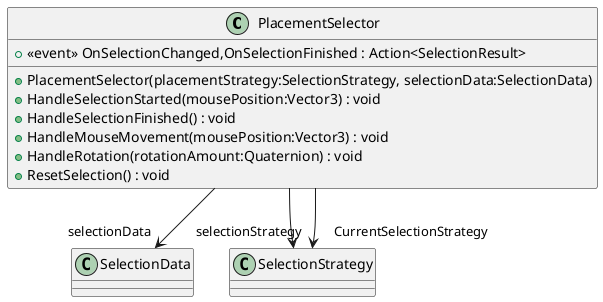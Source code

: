 @startuml
class PlacementSelector {
    +  <<event>> OnSelectionChanged,OnSelectionFinished : Action<SelectionResult> 
    + PlacementSelector(placementStrategy:SelectionStrategy, selectionData:SelectionData)
    + HandleSelectionStarted(mousePosition:Vector3) : void
    + HandleSelectionFinished() : void
    + HandleMouseMovement(mousePosition:Vector3) : void
    + HandleRotation(rotationAmount:Quaternion) : void
    + ResetSelection() : void
}
PlacementSelector --> "selectionData" SelectionData
PlacementSelector --> "selectionStrategy" SelectionStrategy
PlacementSelector --> "CurrentSelectionStrategy" SelectionStrategy
@enduml
